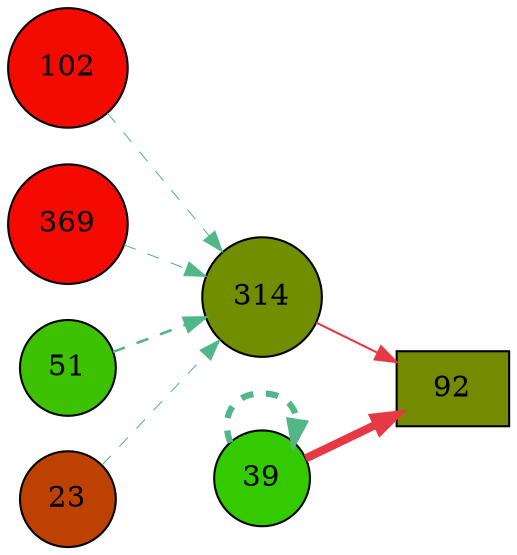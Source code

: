 digraph G{
rankdir=LR;
102 [style=filled, shape=circle, fillcolor="#f30b00", label="102"];
39 [style=filled, shape=circle, fillcolor="#34ca00", label="39"];
369 [style=filled, shape=circle, fillcolor="#f40a00", label="369"];
51 [style=filled, shape=circle, fillcolor="#3cc200", label="51"];
23 [style=filled, shape=circle, fillcolor="#bd4100", label="23"];
314 [style=filled, shape=circle, fillcolor="#718d00", label="314"];
92 [style=filled, shape=box, fillcolor="#748a00", label="92"];
39 -> 92 [color="#e63946",penwidth=4.00];
314 -> 92 [color="#e63946",penwidth=1.00];
51 -> 314 [color="#52b788",style=dashed,penwidth=1.27];
23 -> 314 [color="#52b788",style=dashed,penwidth=0.50];
369 -> 314 [color="#52b788",style=dashed,penwidth=0.50];
102 -> 314 [color="#52b788",style=dashed,penwidth=0.50];
39 -> 39 [color="#52b788",style=dashed,penwidth=3.00];
}